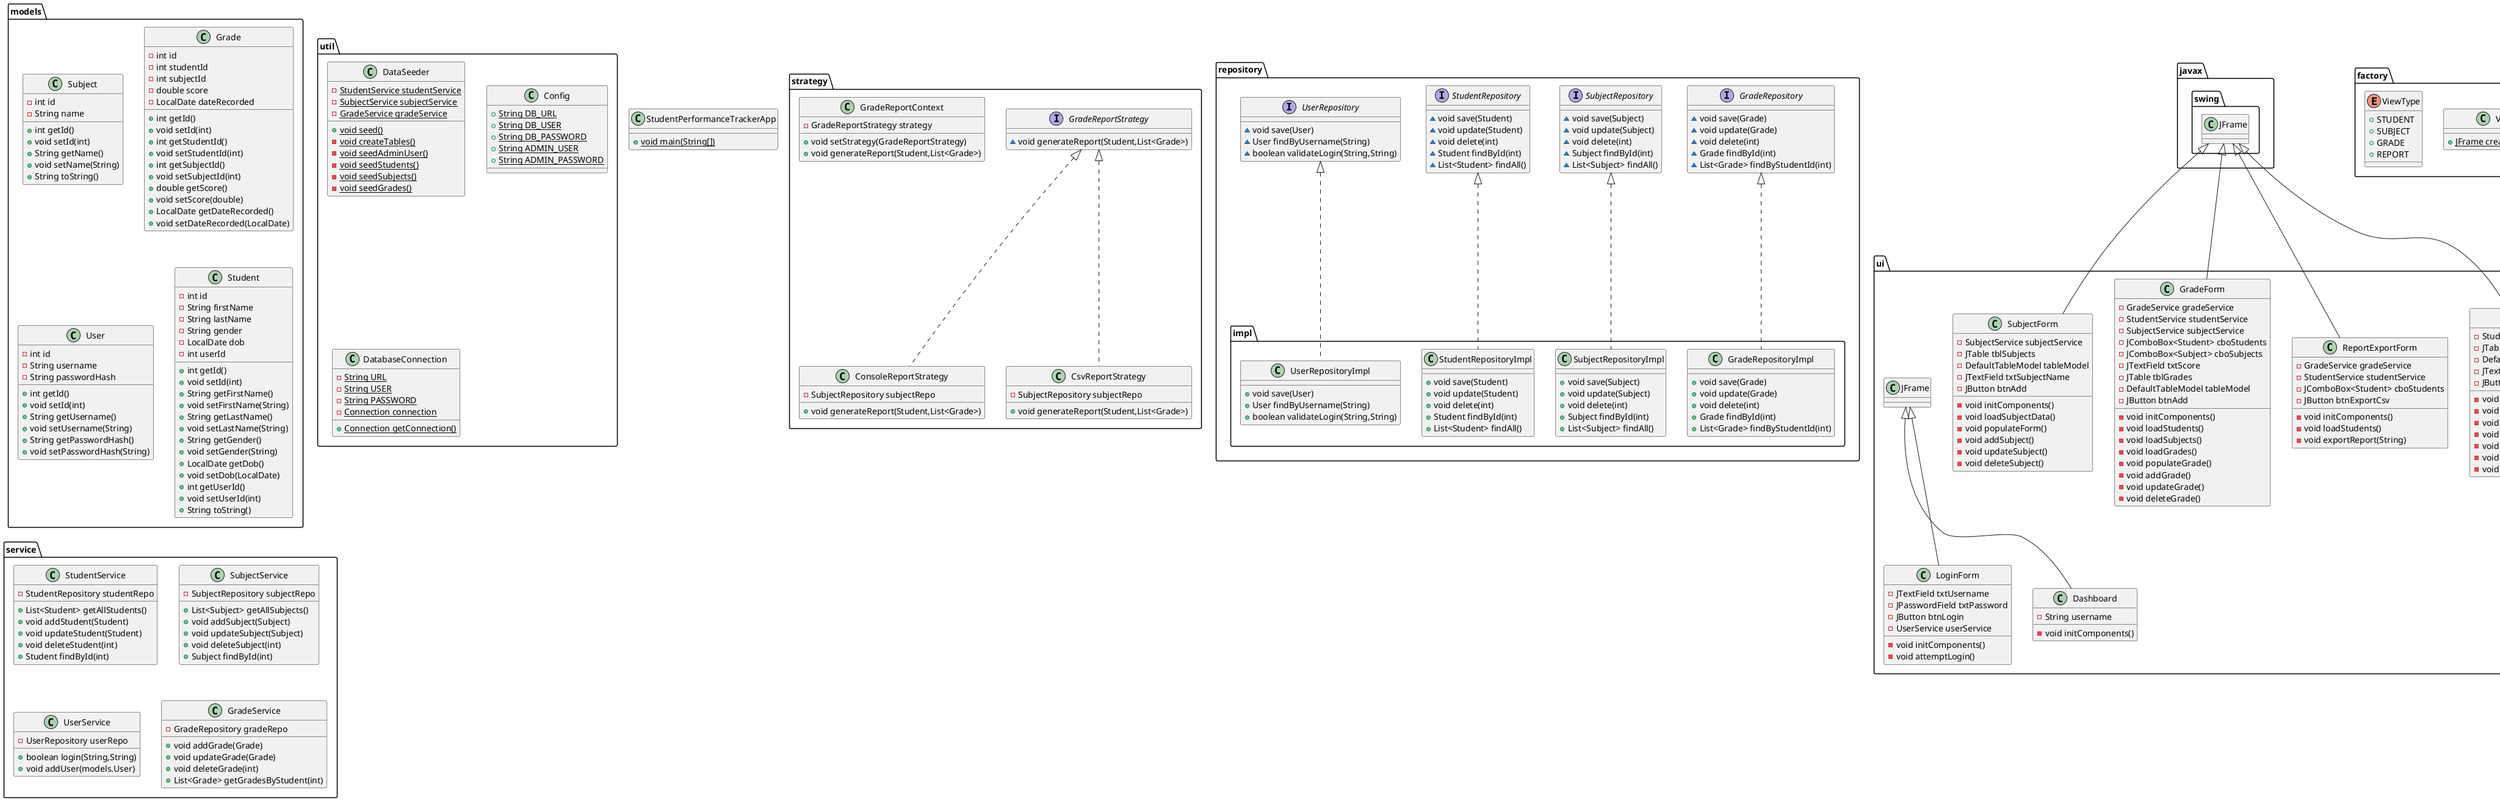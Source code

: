 @startuml
class models.Subject {
- int id
- String name
+ int getId()
+ void setId(int)
+ String getName()
+ void setName(String)
+ String toString()
}


class models.Grade {
- int id
- int studentId
- int subjectId
- double score
- LocalDate dateRecorded
+ int getId()
+ void setId(int)
+ int getStudentId()
+ void setStudentId(int)
+ int getSubjectId()
+ void setSubjectId(int)
+ double getScore()
+ void setScore(double)
+ LocalDate getDateRecorded()
+ void setDateRecorded(LocalDate)
}


class util.DataSeeder {
- {static} StudentService studentService
- {static} SubjectService subjectService
- {static} GradeService gradeService
+ {static} void seed()
- {static} void createTables()
- {static} void seedAdminUser()
- {static} void seedStudents()
- {static} void seedSubjects()
- {static} void seedGrades()
}


class strategy.ConsoleReportStrategy {
- SubjectRepository subjectRepo
+ void generateReport(Student,List<Grade>)
}


class repository.impl.UserRepositoryImpl {
+ void save(User)
+ User findByUsername(String)
+ boolean validateLogin(String,String)
}

class ui.StudentForm {
- StudentService studentService
- JTable tblStudents
- DefaultTableModel tableModel
- JTextField txtFirstName
- JButton btnAdd
- void initComponents()
- void loadStudentData()
- void populateForm()
- void addStudent()
- void updateStudent()
- void deleteStudent()
- void clearForm()
}


class factory.ViewFactory {
+ {static} JFrame createView(ViewType)
}

class strategy.CsvReportStrategy {
- SubjectRepository subjectRepo
+ void generateReport(Student,List<Grade>)
}


class service.StudentService {
- StudentRepository studentRepo
+ List<Student> getAllStudents()
+ void addStudent(Student)
+ void updateStudent(Student)
+ void deleteStudent(int)
+ Student findById(int)
}


class service.SubjectService {
- SubjectRepository subjectRepo
+ List<Subject> getAllSubjects()
+ void addSubject(Subject)
+ void updateSubject(Subject)
+ void deleteSubject(int)
+ Subject findById(int)
}


class repository.impl.GradeRepositoryImpl {
+ void save(Grade)
+ void update(Grade)
+ void delete(int)
+ Grade findById(int)
+ List<Grade> findByStudentId(int)
}

class repository.impl.SubjectRepositoryImpl {
+ void save(Subject)
+ void update(Subject)
+ void delete(int)
+ Subject findById(int)
+ List<Subject> findAll()
}

class StudentPerformanceTrackerApp {
+ {static} void main(String[])
}

interface strategy.GradeReportStrategy {
~ void generateReport(Student,List<Grade>)
}

interface repository.GradeRepository {
~ void save(Grade)
~ void update(Grade)
~ void delete(int)
~ Grade findById(int)
~ List<Grade> findByStudentId(int)
}

class models.User {
- int id
- String username
- String passwordHash
+ int getId()
+ void setId(int)
+ String getUsername()
+ void setUsername(String)
+ String getPasswordHash()
+ void setPasswordHash(String)
}


class strategy.GradeReportContext {
- GradeReportStrategy strategy
+ void setStrategy(GradeReportStrategy)
+ void generateReport(Student,List<Grade>)
}


class ui.ReportExportForm {
- GradeService gradeService
- StudentService studentService
- JComboBox<Student> cboStudents
- JButton btnExportCsv
- void initComponents()
- void loadStudents()
- void exportReport(String)
}


class ui.GradeForm {
- GradeService gradeService
- StudentService studentService
- SubjectService subjectService
- JComboBox<Student> cboStudents
- JComboBox<Subject> cboSubjects
- JTextField txtScore
- JTable tblGrades
- DefaultTableModel tableModel
- JButton btnAdd
- void initComponents()
- void loadStudents()
- void loadSubjects()
- void loadGrades()
- void populateGrade()
- void addGrade()
- void updateGrade()
- void deleteGrade()
}


class util.Config {
+ {static} String DB_URL
+ {static} String DB_USER
+ {static} String DB_PASSWORD
+ {static} String ADMIN_USER
+ {static} String ADMIN_PASSWORD
}

class util.DatabaseConnection {
- {static} String URL
- {static} String USER
- {static} String PASSWORD
- {static} Connection connection
+ {static} Connection getConnection()
}


interface repository.SubjectRepository {
~ void save(Subject)
~ void update(Subject)
~ void delete(int)
~ Subject findById(int)
~ List<Subject> findAll()
}

class repository.impl.StudentRepositoryImpl {
+ void save(Student)
+ void update(Student)
+ void delete(int)
+ Student findById(int)
+ List<Student> findAll()
}

class service.UserService {
- UserRepository userRepo
+ boolean login(String,String)
+ void addUser(models.User)
}


class ui.LoginForm {
- JTextField txtUsername
- JPasswordField txtPassword
- JButton btnLogin
- UserService userService
- void initComponents()
- void attemptLogin()
}


interface repository.StudentRepository {
~ void save(Student)
~ void update(Student)
~ void delete(int)
~ Student findById(int)
~ List<Student> findAll()
}

enum factory.ViewType {
+  STUDENT
+  SUBJECT
+  GRADE
+  REPORT
}

class service.GradeService {
- GradeRepository gradeRepo
+ void addGrade(Grade)
+ void updateGrade(Grade)
+ void deleteGrade(int)
+ List<Grade> getGradesByStudent(int)
}


interface repository.UserRepository {
~ void save(User)
~ User findByUsername(String)
~ boolean validateLogin(String,String)
}

class ui.Dashboard {
- String username
- void initComponents()
}


class models.Student {
- int id
- String firstName
- String lastName
- String gender
- LocalDate dob
- int userId
+ int getId()
+ void setId(int)
+ String getFirstName()
+ void setFirstName(String)
+ String getLastName()
+ void setLastName(String)
+ String getGender()
+ void setGender(String)
+ LocalDate getDob()
+ void setDob(LocalDate)
+ int getUserId()
+ void setUserId(int)
+ String toString()
}


class ui.SubjectForm {
- SubjectService subjectService
- JTable tblSubjects
- DefaultTableModel tableModel
- JTextField txtSubjectName
- JButton btnAdd
- void initComponents()
- void loadSubjectData()
- void populateForm()
- void addSubject()
- void updateSubject()
- void deleteSubject()
}




strategy.GradeReportStrategy <|.. strategy.ConsoleReportStrategy
repository.UserRepository <|.. repository.impl.UserRepositoryImpl
javax.swing.JFrame <|-- ui.StudentForm
strategy.GradeReportStrategy <|.. strategy.CsvReportStrategy
repository.GradeRepository <|.. repository.impl.GradeRepositoryImpl
repository.SubjectRepository <|.. repository.impl.SubjectRepositoryImpl
javax.swing.JFrame <|-- ui.ReportExportForm
javax.swing.JFrame <|-- ui.GradeForm
repository.StudentRepository <|.. repository.impl.StudentRepositoryImpl
ui.JFrame <|-- ui.LoginForm
ui.JFrame <|-- ui.Dashboard
javax.swing.JFrame <|-- ui.SubjectForm
@enduml